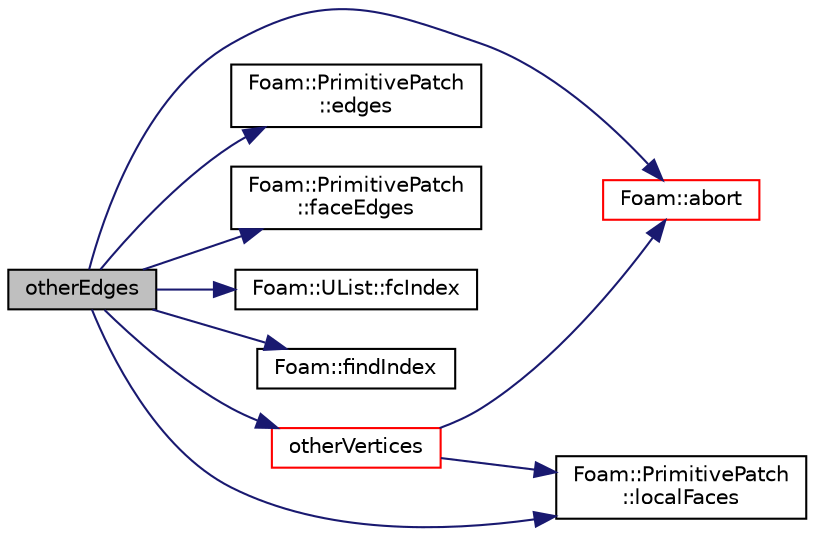 digraph "otherEdges"
{
  bgcolor="transparent";
  edge [fontname="Helvetica",fontsize="10",labelfontname="Helvetica",labelfontsize="10"];
  node [fontname="Helvetica",fontsize="10",shape=record];
  rankdir="LR";
  Node304 [label="otherEdges",height=0.2,width=0.4,color="black", fillcolor="grey75", style="filled", fontcolor="black"];
  Node304 -> Node305 [color="midnightblue",fontsize="10",style="solid",fontname="Helvetica"];
  Node305 [label="Foam::abort",height=0.2,width=0.4,color="red",URL="$a21851.html#a447107a607d03e417307c203fa5fb44b"];
  Node304 -> Node350 [color="midnightblue",fontsize="10",style="solid",fontname="Helvetica"];
  Node350 [label="Foam::PrimitivePatch\l::edges",height=0.2,width=0.4,color="black",URL="$a28693.html#a21d764179912ddda5c6f95193c289846",tooltip="Return list of edges, address into LOCAL point list. "];
  Node304 -> Node351 [color="midnightblue",fontsize="10",style="solid",fontname="Helvetica"];
  Node351 [label="Foam::PrimitivePatch\l::faceEdges",height=0.2,width=0.4,color="black",URL="$a28693.html#adbfcf489a527a07c33d684834faace79",tooltip="Return face-edge addressing. "];
  Node304 -> Node352 [color="midnightblue",fontsize="10",style="solid",fontname="Helvetica"];
  Node352 [label="Foam::UList::fcIndex",height=0.2,width=0.4,color="black",URL="$a26837.html#a512534dbc231b74b95ff84902c1b2087",tooltip="Return the forward circular index, i.e. the next index. "];
  Node304 -> Node353 [color="midnightblue",fontsize="10",style="solid",fontname="Helvetica"];
  Node353 [label="Foam::findIndex",height=0.2,width=0.4,color="black",URL="$a21851.html#ac16695f83f370df159eed19f92d095fb",tooltip="Find first occurence of given element and return index,. "];
  Node304 -> Node354 [color="midnightblue",fontsize="10",style="solid",fontname="Helvetica"];
  Node354 [label="Foam::PrimitivePatch\l::localFaces",height=0.2,width=0.4,color="black",URL="$a28693.html#aa4bd29e9c9de3d53e26aa2bf2e803c60",tooltip="Return patch faces addressing into local point list. "];
  Node304 -> Node355 [color="midnightblue",fontsize="10",style="solid",fontname="Helvetica"];
  Node355 [label="otherVertices",height=0.2,width=0.4,color="red",URL="$a26673.html#a418cd91c33abcaed42048bd0c2338921",tooltip="Get the two vertices (local numbering) on facei counterclockwise. "];
  Node355 -> Node354 [color="midnightblue",fontsize="10",style="solid",fontname="Helvetica"];
  Node355 -> Node305 [color="midnightblue",fontsize="10",style="solid",fontname="Helvetica"];
}
